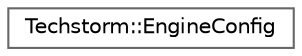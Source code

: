 digraph "Graphical Class Hierarchy"
{
 // LATEX_PDF_SIZE
  bgcolor="transparent";
  edge [fontname=Helvetica,fontsize=10,labelfontname=Helvetica,labelfontsize=10];
  node [fontname=Helvetica,fontsize=10,shape=box,height=0.2,width=0.4];
  rankdir="LR";
  Node0 [id="Node000000",label="Techstorm::EngineConfig",height=0.2,width=0.4,color="grey40", fillcolor="white", style="filled",URL="$de/d6a/struct_techstorm_1_1_engine_config.html",tooltip=" "];
}
